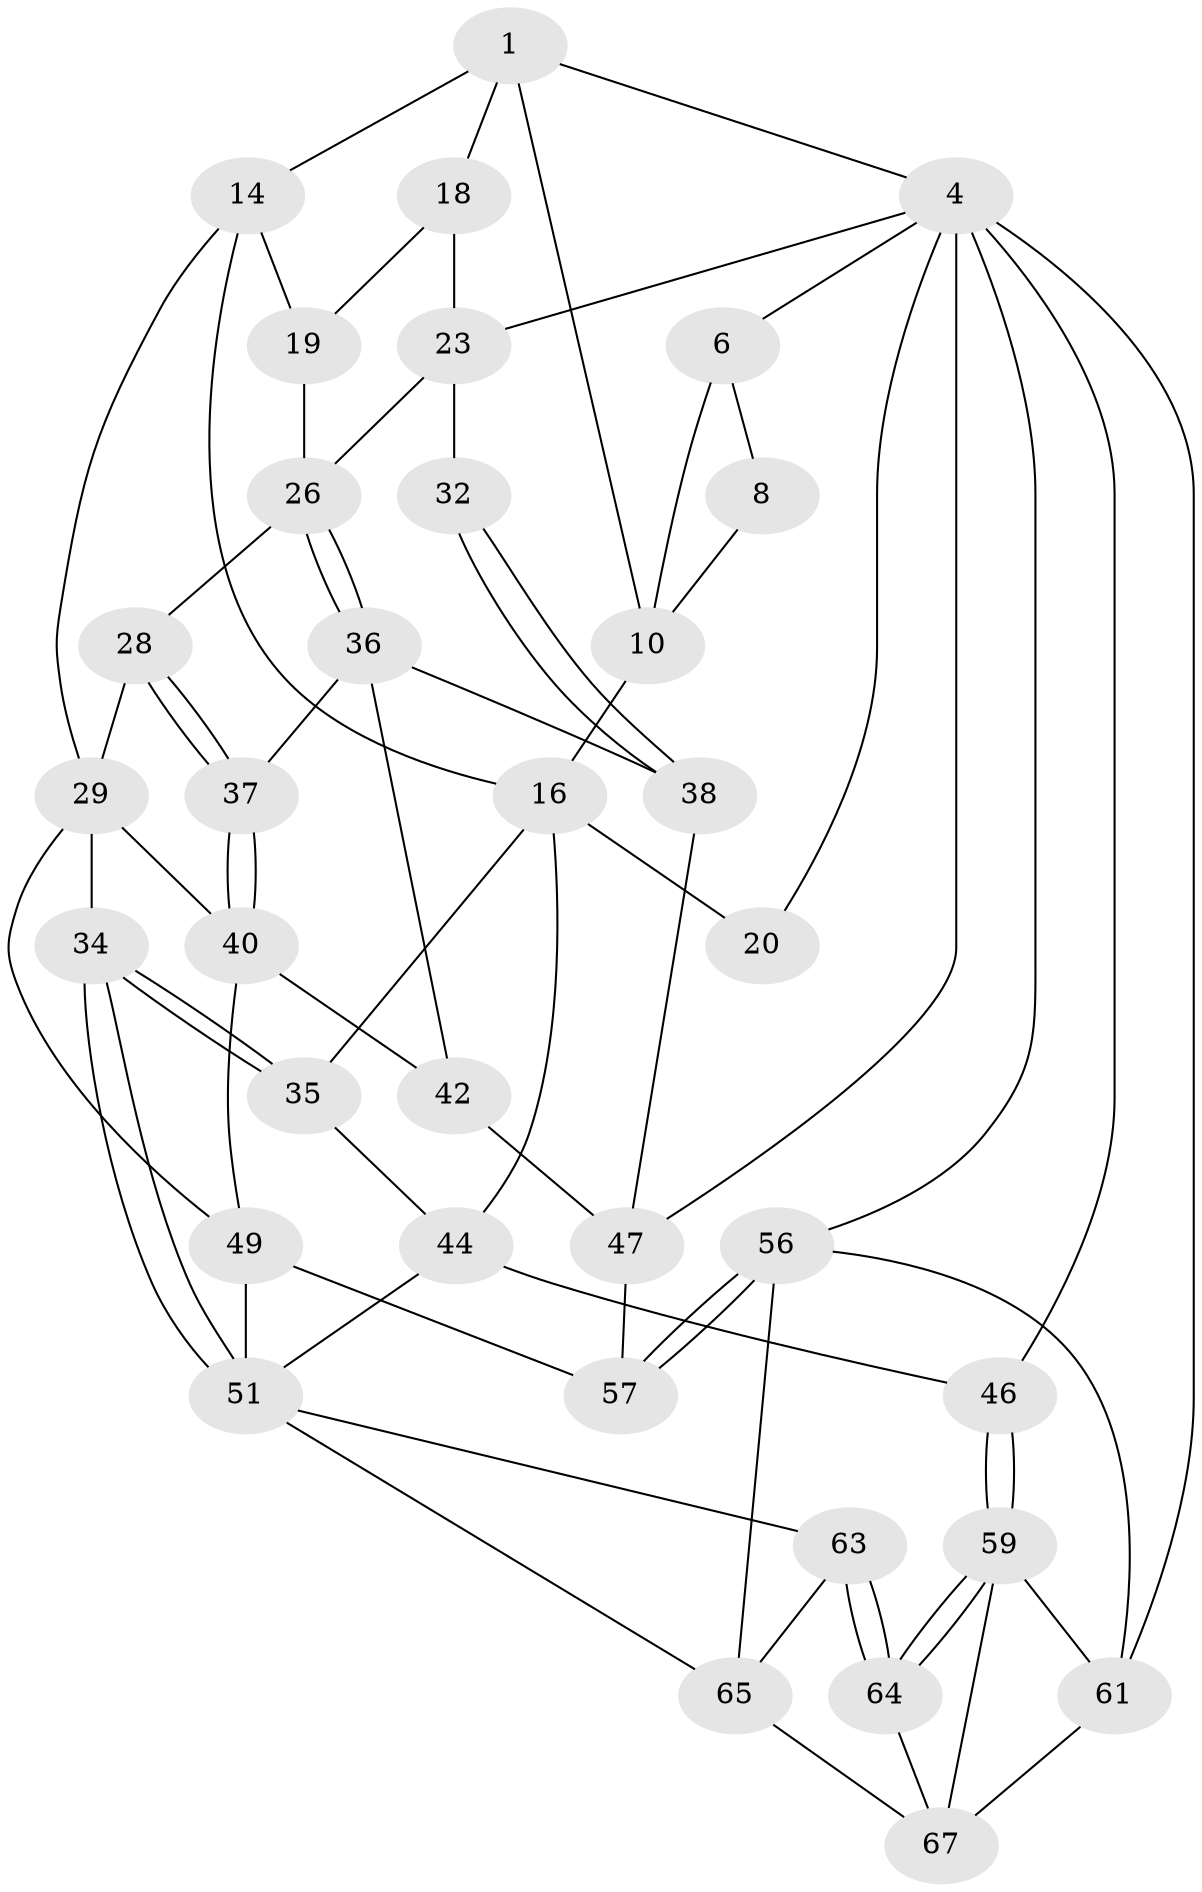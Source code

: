 // original degree distribution, {3: 0.02857142857142857, 5: 0.5142857142857142, 4: 0.24285714285714285, 6: 0.21428571428571427}
// Generated by graph-tools (version 1.1) at 2025/27/03/15/25 16:27:59]
// undirected, 35 vertices, 74 edges
graph export_dot {
graph [start="1"]
  node [color=gray90,style=filled];
  1 [pos="+0.4089470472422647+0",super="+2+9"];
  4 [pos="+1+0",super="+55+5+22"];
  6 [pos="+0+0",super="+7"];
  8 [pos="+0.31004658004300384+0"];
  10 [pos="+0.22430263195944536+0.08608230167261527",super="+11+12"];
  14 [pos="+0.4004712397069253+0.2367498122440094",super="+15"];
  16 [pos="+0.2676273977755309+0.3086655820906726",super="+30+17"];
  18 [pos="+0.749759797632343+0.004418694476823244"];
  19 [pos="+0.5953477400532576+0.19470580477129"];
  20 [pos="+0+0.3131664198389603"];
  23 [pos="+1+0.3792569055567582",super="+24"];
  26 [pos="+0.6749171682907863+0.3722108378369723",super="+27"];
  28 [pos="+0.46300251914763607+0.3678266844796429"];
  29 [pos="+0.42885546446339684+0.3664195627668756",super="+33"];
  32 [pos="+0.8614213849785104+0.45447169725551256"];
  34 [pos="+0.33255175250715685+0.5734185616353078"];
  35 [pos="+0.2385049599199767+0.5347751399596196"];
  36 [pos="+0.6488013962469908+0.4307943124595022",super="+39"];
  37 [pos="+0.5996889130821632+0.4438349111579864"];
  38 [pos="+0.81576300230621+0.5316666558065376"];
  40 [pos="+0.5364422424834834+0.536826503757952",super="+43"];
  42 [pos="+0.6297407823623544+0.6113912553999151"];
  44 [pos="+0.13922417908566634+0.5790668364997645",super="+45"];
  46 [pos="+0+0.7682151408774406"];
  47 [pos="+1+0.8047574039282978",super="+48"];
  49 [pos="+0.5781889977725921+0.7486981800720082",super="+50+58"];
  51 [pos="+0.3469276944898908+0.6740283510715448",super="+53"];
  56 [pos="+1+1",super="+69"];
  57 [pos="+0.8596110215220643+1"];
  59 [pos="+0+0.7948160095087675",super="+60"];
  61 [pos="+0+1",super="+70"];
  63 [pos="+0.24266237580143077+0.8237212958459733"];
  64 [pos="+0.22983608512650158+0.9835254163489385"];
  65 [pos="+0.4310775683836607+0.9151196972218795",super="+66"];
  67 [pos="+0.23384449261952958+1",super="+68"];
  1 -- 18;
  1 -- 4;
  1 -- 10;
  1 -- 14;
  4 -- 56;
  4 -- 61 [weight=2];
  4 -- 47 [weight=2];
  4 -- 20;
  4 -- 6;
  4 -- 46;
  4 -- 23;
  6 -- 10 [weight=2];
  6 -- 8;
  8 -- 10;
  10 -- 16;
  14 -- 19;
  14 -- 16;
  14 -- 29;
  16 -- 35;
  16 -- 20 [weight=2];
  16 -- 44;
  18 -- 19;
  18 -- 23;
  19 -- 26;
  23 -- 32 [weight=2];
  23 -- 26;
  26 -- 36;
  26 -- 36;
  26 -- 28;
  28 -- 29;
  28 -- 37;
  28 -- 37;
  29 -- 40;
  29 -- 49;
  29 -- 34;
  32 -- 38;
  32 -- 38;
  34 -- 35;
  34 -- 35;
  34 -- 51;
  34 -- 51;
  35 -- 44;
  36 -- 37;
  36 -- 42;
  36 -- 38;
  37 -- 40;
  37 -- 40;
  38 -- 47;
  40 -- 49;
  40 -- 42;
  42 -- 47;
  44 -- 46;
  44 -- 51;
  46 -- 59;
  46 -- 59;
  47 -- 57;
  49 -- 51 [weight=2];
  49 -- 57;
  51 -- 65;
  51 -- 63;
  56 -- 57;
  56 -- 57;
  56 -- 65;
  56 -- 61;
  59 -- 64;
  59 -- 64;
  59 -- 67;
  59 -- 61;
  61 -- 67;
  63 -- 64;
  63 -- 64;
  63 -- 65;
  64 -- 67;
  65 -- 67;
}
